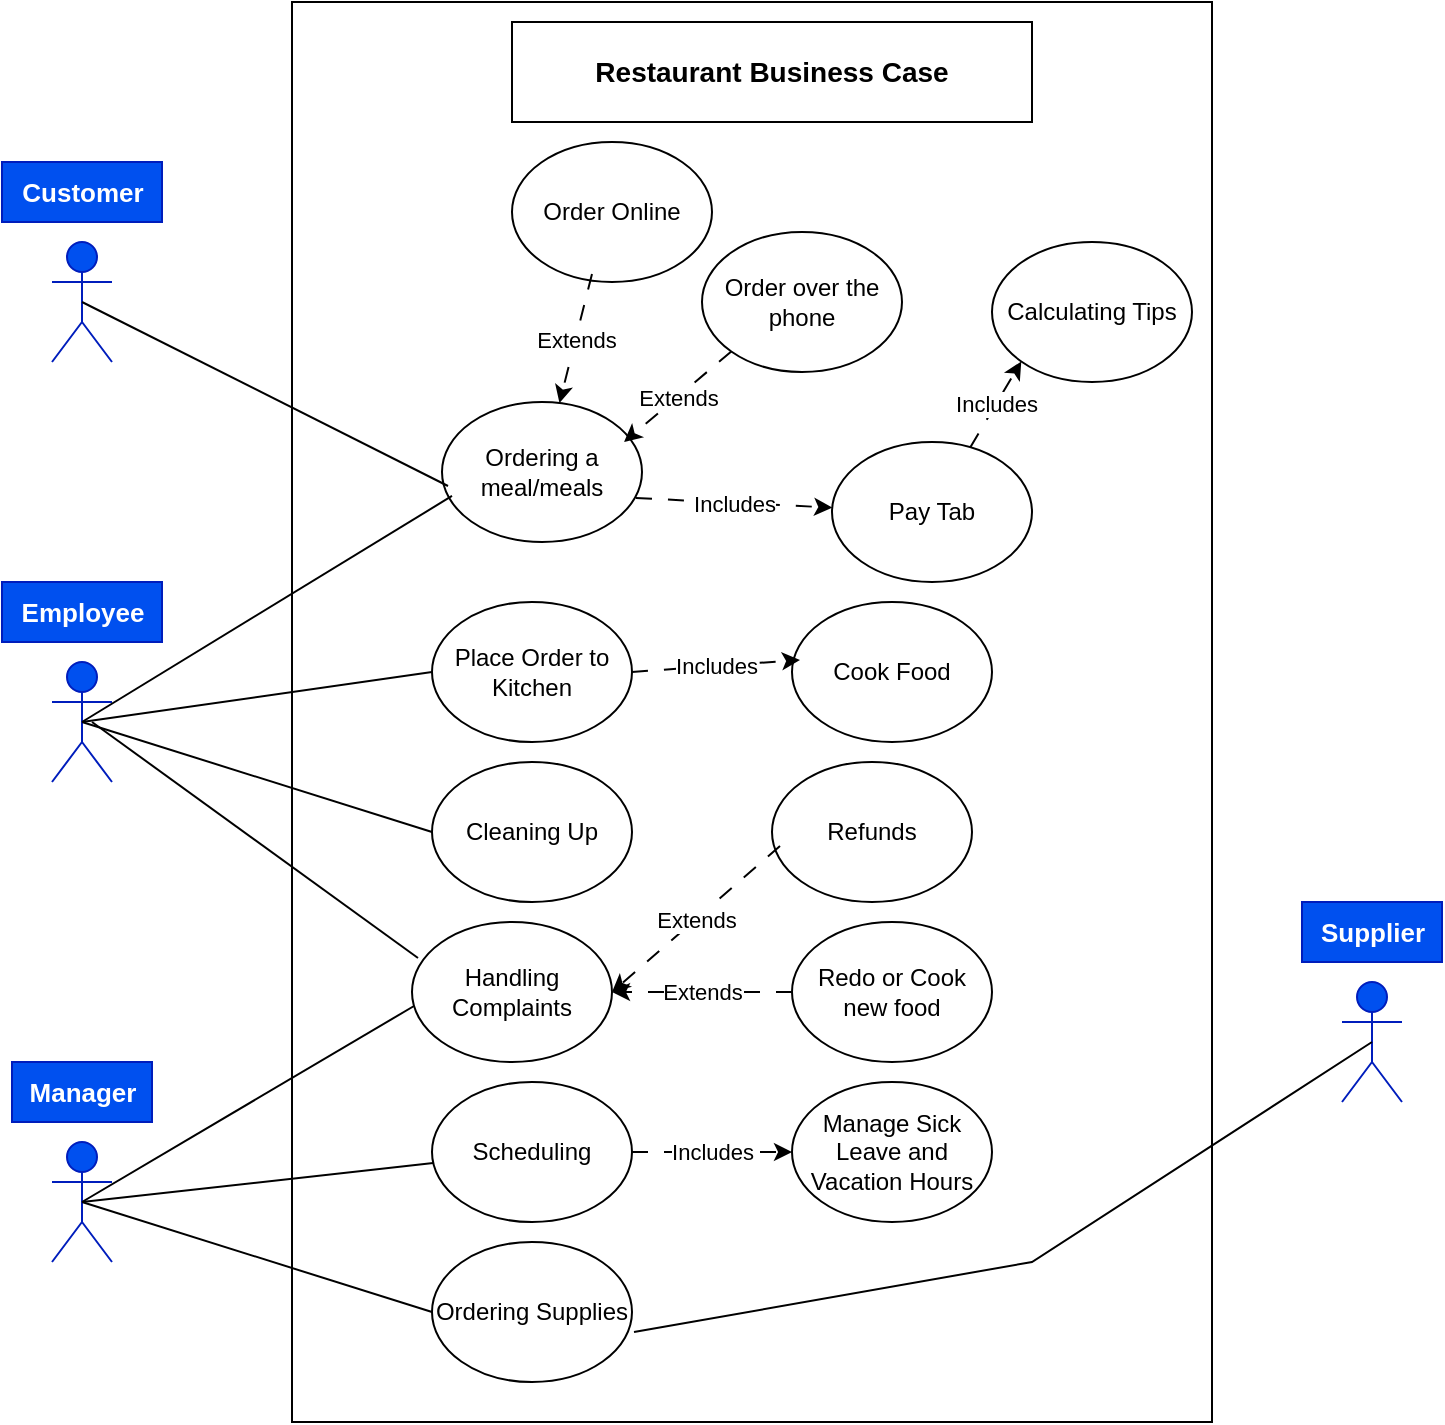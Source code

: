 <mxfile version="24.7.7">
  <diagram name="Page-1" id="1B92F4ouTMk-58nSDfXd">
    <mxGraphModel dx="1388" dy="856" grid="1" gridSize="10" guides="1" tooltips="1" connect="1" arrows="1" fold="1" page="1" pageScale="1" pageWidth="850" pageHeight="1100" math="0" shadow="0">
      <root>
        <mxCell id="0" />
        <mxCell id="1" parent="0" />
        <mxCell id="jxJJfhqHwvxwkJEjlGKT-4" value="" style="rounded=0;whiteSpace=wrap;html=1;" parent="1" vertex="1">
          <mxGeometry x="220" y="20" width="460" height="710" as="geometry" />
        </mxCell>
        <mxCell id="jxJJfhqHwvxwkJEjlGKT-1" value="Order Online" style="ellipse;whiteSpace=wrap;html=1;" parent="1" vertex="1">
          <mxGeometry x="330" y="90" width="100" height="70" as="geometry" />
        </mxCell>
        <mxCell id="jxJJfhqHwvxwkJEjlGKT-2" value="Order over the phone" style="ellipse;whiteSpace=wrap;html=1;" parent="1" vertex="1">
          <mxGeometry x="425" y="135" width="100" height="70" as="geometry" />
        </mxCell>
        <mxCell id="jxJJfhqHwvxwkJEjlGKT-3" value="Ordering a meal/meals" style="ellipse;whiteSpace=wrap;html=1;" parent="1" vertex="1">
          <mxGeometry x="295" y="220" width="100" height="70" as="geometry" />
        </mxCell>
        <mxCell id="jxJJfhqHwvxwkJEjlGKT-5" value="&lt;font style=&quot;font-size: 14px;&quot;&gt;&lt;b&gt;Restaurant Business Case&lt;/b&gt;&lt;/font&gt;" style="rounded=0;whiteSpace=wrap;html=1;" parent="1" vertex="1">
          <mxGeometry x="330" y="30" width="260" height="50" as="geometry" />
        </mxCell>
        <mxCell id="jxJJfhqHwvxwkJEjlGKT-6" value="Pay Tab" style="ellipse;whiteSpace=wrap;html=1;" parent="1" vertex="1">
          <mxGeometry x="490" y="240" width="100" height="70" as="geometry" />
        </mxCell>
        <mxCell id="jxJJfhqHwvxwkJEjlGKT-7" value="Calculating Tips" style="ellipse;whiteSpace=wrap;html=1;" parent="1" vertex="1">
          <mxGeometry x="570" y="140" width="100" height="70" as="geometry" />
        </mxCell>
        <mxCell id="jxJJfhqHwvxwkJEjlGKT-8" value="Actor" style="shape=umlActor;verticalLabelPosition=bottom;verticalAlign=top;html=1;outlineConnect=0;fillColor=#0050ef;strokeColor=#001DBC;fontColor=#ffffff;" parent="1" vertex="1">
          <mxGeometry x="100" y="140" width="30" height="60" as="geometry" />
        </mxCell>
        <mxCell id="jxJJfhqHwvxwkJEjlGKT-9" value="Customer" style="text;html=1;align=center;verticalAlign=middle;resizable=0;points=[];autosize=1;strokeColor=#001DBC;fillColor=#0050ef;fontStyle=1;fontSize=13;fontColor=#ffffff;" parent="1" vertex="1">
          <mxGeometry x="75" y="100" width="80" height="30" as="geometry" />
        </mxCell>
        <mxCell id="jxJJfhqHwvxwkJEjlGKT-11" value="" style="endArrow=none;html=1;rounded=0;exitX=0.5;exitY=0.5;exitDx=0;exitDy=0;exitPerimeter=0;entryX=0.03;entryY=0.6;entryDx=0;entryDy=0;entryPerimeter=0;" parent="1" source="jxJJfhqHwvxwkJEjlGKT-8" target="jxJJfhqHwvxwkJEjlGKT-3" edge="1">
          <mxGeometry width="50" height="50" relative="1" as="geometry">
            <mxPoint x="410" y="320" as="sourcePoint" />
            <mxPoint x="460" y="270" as="targetPoint" />
          </mxGeometry>
        </mxCell>
        <mxCell id="jxJJfhqHwvxwkJEjlGKT-14" value="" style="endArrow=classic;html=1;rounded=0;exitX=0.4;exitY=0.943;exitDx=0;exitDy=0;exitPerimeter=0;dashed=1;dashPattern=8 8;" parent="1" source="jxJJfhqHwvxwkJEjlGKT-1" target="jxJJfhqHwvxwkJEjlGKT-3" edge="1">
          <mxGeometry relative="1" as="geometry">
            <mxPoint x="360" y="310" as="sourcePoint" />
            <mxPoint x="460" y="310" as="targetPoint" />
          </mxGeometry>
        </mxCell>
        <mxCell id="jxJJfhqHwvxwkJEjlGKT-15" value="Extends" style="edgeLabel;resizable=0;html=1;;align=center;verticalAlign=middle;" parent="jxJJfhqHwvxwkJEjlGKT-14" connectable="0" vertex="1">
          <mxGeometry relative="1" as="geometry" />
        </mxCell>
        <mxCell id="jxJJfhqHwvxwkJEjlGKT-16" value="" style="endArrow=classic;html=1;rounded=0;exitX=0;exitY=1;exitDx=0;exitDy=0;dashed=1;dashPattern=8 8;entryX=0.91;entryY=0.286;entryDx=0;entryDy=0;entryPerimeter=0;" parent="1" source="jxJJfhqHwvxwkJEjlGKT-2" target="jxJJfhqHwvxwkJEjlGKT-3" edge="1">
          <mxGeometry relative="1" as="geometry">
            <mxPoint x="380" y="166" as="sourcePoint" />
            <mxPoint x="364" y="231" as="targetPoint" />
          </mxGeometry>
        </mxCell>
        <mxCell id="jxJJfhqHwvxwkJEjlGKT-17" value="Extends" style="edgeLabel;resizable=0;html=1;;align=center;verticalAlign=middle;" parent="jxJJfhqHwvxwkJEjlGKT-16" connectable="0" vertex="1">
          <mxGeometry relative="1" as="geometry" />
        </mxCell>
        <mxCell id="jxJJfhqHwvxwkJEjlGKT-18" value="" style="endArrow=classic;html=1;rounded=0;dashed=1;dashPattern=8 8;exitX=0.97;exitY=0.686;exitDx=0;exitDy=0;exitPerimeter=0;" parent="1" source="jxJJfhqHwvxwkJEjlGKT-3" target="jxJJfhqHwvxwkJEjlGKT-6" edge="1">
          <mxGeometry relative="1" as="geometry">
            <mxPoint x="390" y="176" as="sourcePoint" />
            <mxPoint x="374" y="241" as="targetPoint" />
          </mxGeometry>
        </mxCell>
        <mxCell id="jxJJfhqHwvxwkJEjlGKT-19" value="Includes" style="edgeLabel;resizable=0;html=1;;align=center;verticalAlign=middle;" parent="jxJJfhqHwvxwkJEjlGKT-18" connectable="0" vertex="1">
          <mxGeometry relative="1" as="geometry" />
        </mxCell>
        <mxCell id="jxJJfhqHwvxwkJEjlGKT-21" value="" style="endArrow=classic;html=1;rounded=0;dashed=1;dashPattern=8 8;entryX=0;entryY=1;entryDx=0;entryDy=0;" parent="1" source="jxJJfhqHwvxwkJEjlGKT-6" target="jxJJfhqHwvxwkJEjlGKT-7" edge="1">
          <mxGeometry relative="1" as="geometry">
            <mxPoint x="402" y="278" as="sourcePoint" />
            <mxPoint x="500" y="283" as="targetPoint" />
          </mxGeometry>
        </mxCell>
        <mxCell id="jxJJfhqHwvxwkJEjlGKT-22" value="Includes" style="edgeLabel;resizable=0;html=1;;align=center;verticalAlign=middle;" parent="jxJJfhqHwvxwkJEjlGKT-21" connectable="0" vertex="1">
          <mxGeometry relative="1" as="geometry" />
        </mxCell>
        <mxCell id="jxJJfhqHwvxwkJEjlGKT-23" value="Actor" style="shape=umlActor;verticalLabelPosition=bottom;verticalAlign=top;html=1;outlineConnect=0;fillColor=#0050ef;fontColor=#ffffff;strokeColor=#001DBC;" parent="1" vertex="1">
          <mxGeometry x="100" y="350" width="30" height="60" as="geometry" />
        </mxCell>
        <mxCell id="jxJJfhqHwvxwkJEjlGKT-24" value="Actor" style="shape=umlActor;verticalLabelPosition=bottom;verticalAlign=top;html=1;outlineConnect=0;fillColor=#0050ef;fontColor=#ffffff;strokeColor=#001DBC;" parent="1" vertex="1">
          <mxGeometry x="100" y="590" width="30" height="60" as="geometry" />
        </mxCell>
        <mxCell id="jxJJfhqHwvxwkJEjlGKT-25" value="Employee" style="text;html=1;align=center;verticalAlign=middle;resizable=0;points=[];autosize=1;strokeColor=#001DBC;fillColor=#0050ef;fontStyle=1;fontSize=13;fontColor=#ffffff;" parent="1" vertex="1">
          <mxGeometry x="75" y="310" width="80" height="30" as="geometry" />
        </mxCell>
        <mxCell id="jxJJfhqHwvxwkJEjlGKT-26" value="Manager" style="text;html=1;align=center;verticalAlign=middle;resizable=0;points=[];autosize=1;strokeColor=#001DBC;fillColor=#0050ef;fontStyle=1;fontSize=13;fontColor=#ffffff;" parent="1" vertex="1">
          <mxGeometry x="80" y="550" width="70" height="30" as="geometry" />
        </mxCell>
        <mxCell id="jxJJfhqHwvxwkJEjlGKT-27" value="Supplier" style="text;html=1;align=center;verticalAlign=middle;resizable=0;points=[];autosize=1;strokeColor=#001DBC;fillColor=#0050ef;fontStyle=1;fontSize=13;fontColor=#ffffff;" parent="1" vertex="1">
          <mxGeometry x="725" y="470" width="70" height="30" as="geometry" />
        </mxCell>
        <mxCell id="jxJJfhqHwvxwkJEjlGKT-28" value="Actor" style="shape=umlActor;verticalLabelPosition=bottom;verticalAlign=top;html=1;outlineConnect=0;fillColor=#0050ef;fontColor=#ffffff;strokeColor=#001DBC;" parent="1" vertex="1">
          <mxGeometry x="745" y="510" width="30" height="60" as="geometry" />
        </mxCell>
        <mxCell id="jxJJfhqHwvxwkJEjlGKT-29" value="Place Order to Kitchen" style="ellipse;whiteSpace=wrap;html=1;" parent="1" vertex="1">
          <mxGeometry x="290" y="320" width="100" height="70" as="geometry" />
        </mxCell>
        <mxCell id="jxJJfhqHwvxwkJEjlGKT-30" value="" style="endArrow=none;html=1;rounded=0;exitX=0.5;exitY=0.5;exitDx=0;exitDy=0;exitPerimeter=0;entryX=0;entryY=0.5;entryDx=0;entryDy=0;" parent="1" source="jxJJfhqHwvxwkJEjlGKT-23" target="jxJJfhqHwvxwkJEjlGKT-29" edge="1">
          <mxGeometry width="50" height="50" relative="1" as="geometry">
            <mxPoint x="370" y="400" as="sourcePoint" />
            <mxPoint x="420" y="350" as="targetPoint" />
          </mxGeometry>
        </mxCell>
        <mxCell id="jxJJfhqHwvxwkJEjlGKT-31" value="" style="endArrow=none;html=1;rounded=0;exitX=0.5;exitY=0.5;exitDx=0;exitDy=0;exitPerimeter=0;entryX=0.05;entryY=0.671;entryDx=0;entryDy=0;entryPerimeter=0;" parent="1" source="jxJJfhqHwvxwkJEjlGKT-23" target="jxJJfhqHwvxwkJEjlGKT-3" edge="1">
          <mxGeometry width="50" height="50" relative="1" as="geometry">
            <mxPoint x="125" y="390" as="sourcePoint" />
            <mxPoint x="300" y="365" as="targetPoint" />
          </mxGeometry>
        </mxCell>
        <mxCell id="jxJJfhqHwvxwkJEjlGKT-32" value="Cook Food" style="ellipse;whiteSpace=wrap;html=1;" parent="1" vertex="1">
          <mxGeometry x="470" y="320" width="100" height="70" as="geometry" />
        </mxCell>
        <mxCell id="jxJJfhqHwvxwkJEjlGKT-36" value="" style="endArrow=classic;html=1;rounded=0;dashed=1;dashPattern=8 8;exitX=1;exitY=0.5;exitDx=0;exitDy=0;entryX=0.04;entryY=0.414;entryDx=0;entryDy=0;entryPerimeter=0;" parent="1" source="jxJJfhqHwvxwkJEjlGKT-29" target="jxJJfhqHwvxwkJEjlGKT-32" edge="1">
          <mxGeometry relative="1" as="geometry">
            <mxPoint x="402" y="278" as="sourcePoint" />
            <mxPoint x="500" y="283" as="targetPoint" />
          </mxGeometry>
        </mxCell>
        <mxCell id="jxJJfhqHwvxwkJEjlGKT-37" value="Includes" style="edgeLabel;resizable=0;html=1;;align=center;verticalAlign=middle;" parent="jxJJfhqHwvxwkJEjlGKT-36" connectable="0" vertex="1">
          <mxGeometry relative="1" as="geometry" />
        </mxCell>
        <mxCell id="jxJJfhqHwvxwkJEjlGKT-38" value="Cleaning Up" style="ellipse;whiteSpace=wrap;html=1;" parent="1" vertex="1">
          <mxGeometry x="290" y="400" width="100" height="70" as="geometry" />
        </mxCell>
        <mxCell id="jxJJfhqHwvxwkJEjlGKT-39" value="Handling Complaints" style="ellipse;whiteSpace=wrap;html=1;" parent="1" vertex="1">
          <mxGeometry x="280" y="480" width="100" height="70" as="geometry" />
        </mxCell>
        <mxCell id="jxJJfhqHwvxwkJEjlGKT-40" value="Refunds" style="ellipse;whiteSpace=wrap;html=1;" parent="1" vertex="1">
          <mxGeometry x="460" y="400" width="100" height="70" as="geometry" />
        </mxCell>
        <mxCell id="jxJJfhqHwvxwkJEjlGKT-41" value="Redo or Cook new food" style="ellipse;whiteSpace=wrap;html=1;" parent="1" vertex="1">
          <mxGeometry x="470" y="480" width="100" height="70" as="geometry" />
        </mxCell>
        <mxCell id="jxJJfhqHwvxwkJEjlGKT-42" value="Scheduling" style="ellipse;whiteSpace=wrap;html=1;" parent="1" vertex="1">
          <mxGeometry x="290" y="560" width="100" height="70" as="geometry" />
        </mxCell>
        <mxCell id="jxJJfhqHwvxwkJEjlGKT-43" value="Ordering Supplies" style="ellipse;whiteSpace=wrap;html=1;" parent="1" vertex="1">
          <mxGeometry x="290" y="640" width="100" height="70" as="geometry" />
        </mxCell>
        <mxCell id="jxJJfhqHwvxwkJEjlGKT-44" value="Manage Sick Leave and Vacation Hours" style="ellipse;whiteSpace=wrap;html=1;" parent="1" vertex="1">
          <mxGeometry x="470" y="560" width="100" height="70" as="geometry" />
        </mxCell>
        <mxCell id="jxJJfhqHwvxwkJEjlGKT-45" value="" style="endArrow=none;html=1;rounded=0;exitX=0.5;exitY=0.5;exitDx=0;exitDy=0;exitPerimeter=0;entryX=0;entryY=0.5;entryDx=0;entryDy=0;" parent="1" source="jxJJfhqHwvxwkJEjlGKT-23" target="jxJJfhqHwvxwkJEjlGKT-38" edge="1">
          <mxGeometry width="50" height="50" relative="1" as="geometry">
            <mxPoint x="125" y="390" as="sourcePoint" />
            <mxPoint x="300" y="365" as="targetPoint" />
          </mxGeometry>
        </mxCell>
        <mxCell id="jxJJfhqHwvxwkJEjlGKT-46" value="" style="endArrow=none;html=1;rounded=0;entryX=0.03;entryY=0.257;entryDx=0;entryDy=0;entryPerimeter=0;" parent="1" target="jxJJfhqHwvxwkJEjlGKT-39" edge="1">
          <mxGeometry width="50" height="50" relative="1" as="geometry">
            <mxPoint x="120" y="380" as="sourcePoint" />
            <mxPoint x="310" y="375" as="targetPoint" />
          </mxGeometry>
        </mxCell>
        <mxCell id="jxJJfhqHwvxwkJEjlGKT-47" value="" style="endArrow=none;html=1;rounded=0;exitX=0.5;exitY=0.5;exitDx=0;exitDy=0;exitPerimeter=0;entryX=0.01;entryY=0.6;entryDx=0;entryDy=0;entryPerimeter=0;" parent="1" source="jxJJfhqHwvxwkJEjlGKT-24" target="jxJJfhqHwvxwkJEjlGKT-39" edge="1">
          <mxGeometry width="50" height="50" relative="1" as="geometry">
            <mxPoint x="145" y="410" as="sourcePoint" />
            <mxPoint x="320" y="385" as="targetPoint" />
          </mxGeometry>
        </mxCell>
        <mxCell id="jxJJfhqHwvxwkJEjlGKT-48" value="" style="endArrow=none;html=1;rounded=0;" parent="1" target="jxJJfhqHwvxwkJEjlGKT-42" edge="1">
          <mxGeometry width="50" height="50" relative="1" as="geometry">
            <mxPoint x="115" y="620" as="sourcePoint" />
            <mxPoint x="330" y="395" as="targetPoint" />
          </mxGeometry>
        </mxCell>
        <mxCell id="jxJJfhqHwvxwkJEjlGKT-49" value="" style="endArrow=none;html=1;rounded=0;entryX=0;entryY=0.5;entryDx=0;entryDy=0;exitX=0.5;exitY=0.5;exitDx=0;exitDy=0;exitPerimeter=0;" parent="1" source="jxJJfhqHwvxwkJEjlGKT-24" target="jxJJfhqHwvxwkJEjlGKT-43" edge="1">
          <mxGeometry width="50" height="50" relative="1" as="geometry">
            <mxPoint x="125" y="630" as="sourcePoint" />
            <mxPoint x="301" y="610" as="targetPoint" />
          </mxGeometry>
        </mxCell>
        <mxCell id="jxJJfhqHwvxwkJEjlGKT-50" value="" style="endArrow=none;html=1;rounded=0;entryX=0.5;entryY=0.5;entryDx=0;entryDy=0;entryPerimeter=0;exitX=1.01;exitY=0.643;exitDx=0;exitDy=0;exitPerimeter=0;" parent="1" source="jxJJfhqHwvxwkJEjlGKT-43" target="jxJJfhqHwvxwkJEjlGKT-28" edge="1">
          <mxGeometry width="50" height="50" relative="1" as="geometry">
            <mxPoint x="135" y="640" as="sourcePoint" />
            <mxPoint x="311" y="620" as="targetPoint" />
            <Array as="points">
              <mxPoint x="590" y="650" />
            </Array>
          </mxGeometry>
        </mxCell>
        <mxCell id="jxJJfhqHwvxwkJEjlGKT-51" value="" style="endArrow=classic;html=1;rounded=0;exitX=0.04;exitY=0.6;exitDx=0;exitDy=0;dashed=1;dashPattern=8 8;entryX=1;entryY=0.5;entryDx=0;entryDy=0;exitPerimeter=0;" parent="1" source="jxJJfhqHwvxwkJEjlGKT-40" target="jxJJfhqHwvxwkJEjlGKT-39" edge="1">
          <mxGeometry relative="1" as="geometry">
            <mxPoint x="450" y="205" as="sourcePoint" />
            <mxPoint x="396" y="250" as="targetPoint" />
          </mxGeometry>
        </mxCell>
        <mxCell id="jxJJfhqHwvxwkJEjlGKT-52" value="Extends" style="edgeLabel;resizable=0;html=1;;align=center;verticalAlign=middle;" parent="jxJJfhqHwvxwkJEjlGKT-51" connectable="0" vertex="1">
          <mxGeometry relative="1" as="geometry" />
        </mxCell>
        <mxCell id="jxJJfhqHwvxwkJEjlGKT-53" value="" style="endArrow=classic;html=1;rounded=0;exitX=0;exitY=0.5;exitDx=0;exitDy=0;dashed=1;dashPattern=8 8;" parent="1" source="jxJJfhqHwvxwkJEjlGKT-41" target="jxJJfhqHwvxwkJEjlGKT-39" edge="1">
          <mxGeometry relative="1" as="geometry">
            <mxPoint x="460" y="215" as="sourcePoint" />
            <mxPoint x="406" y="260" as="targetPoint" />
          </mxGeometry>
        </mxCell>
        <mxCell id="jxJJfhqHwvxwkJEjlGKT-54" value="Extends" style="edgeLabel;resizable=0;html=1;;align=center;verticalAlign=middle;" parent="jxJJfhqHwvxwkJEjlGKT-53" connectable="0" vertex="1">
          <mxGeometry relative="1" as="geometry" />
        </mxCell>
        <mxCell id="jxJJfhqHwvxwkJEjlGKT-55" value="" style="endArrow=classic;html=1;rounded=0;dashed=1;dashPattern=8 8;exitX=1;exitY=0.5;exitDx=0;exitDy=0;entryX=0;entryY=0.5;entryDx=0;entryDy=0;" parent="1" source="jxJJfhqHwvxwkJEjlGKT-42" target="jxJJfhqHwvxwkJEjlGKT-44" edge="1">
          <mxGeometry relative="1" as="geometry">
            <mxPoint x="386" y="596" as="sourcePoint" />
            <mxPoint x="470" y="590" as="targetPoint" />
          </mxGeometry>
        </mxCell>
        <mxCell id="jxJJfhqHwvxwkJEjlGKT-56" value="Includes" style="edgeLabel;resizable=0;html=1;;align=center;verticalAlign=middle;" parent="jxJJfhqHwvxwkJEjlGKT-55" connectable="0" vertex="1">
          <mxGeometry relative="1" as="geometry" />
        </mxCell>
      </root>
    </mxGraphModel>
  </diagram>
</mxfile>
